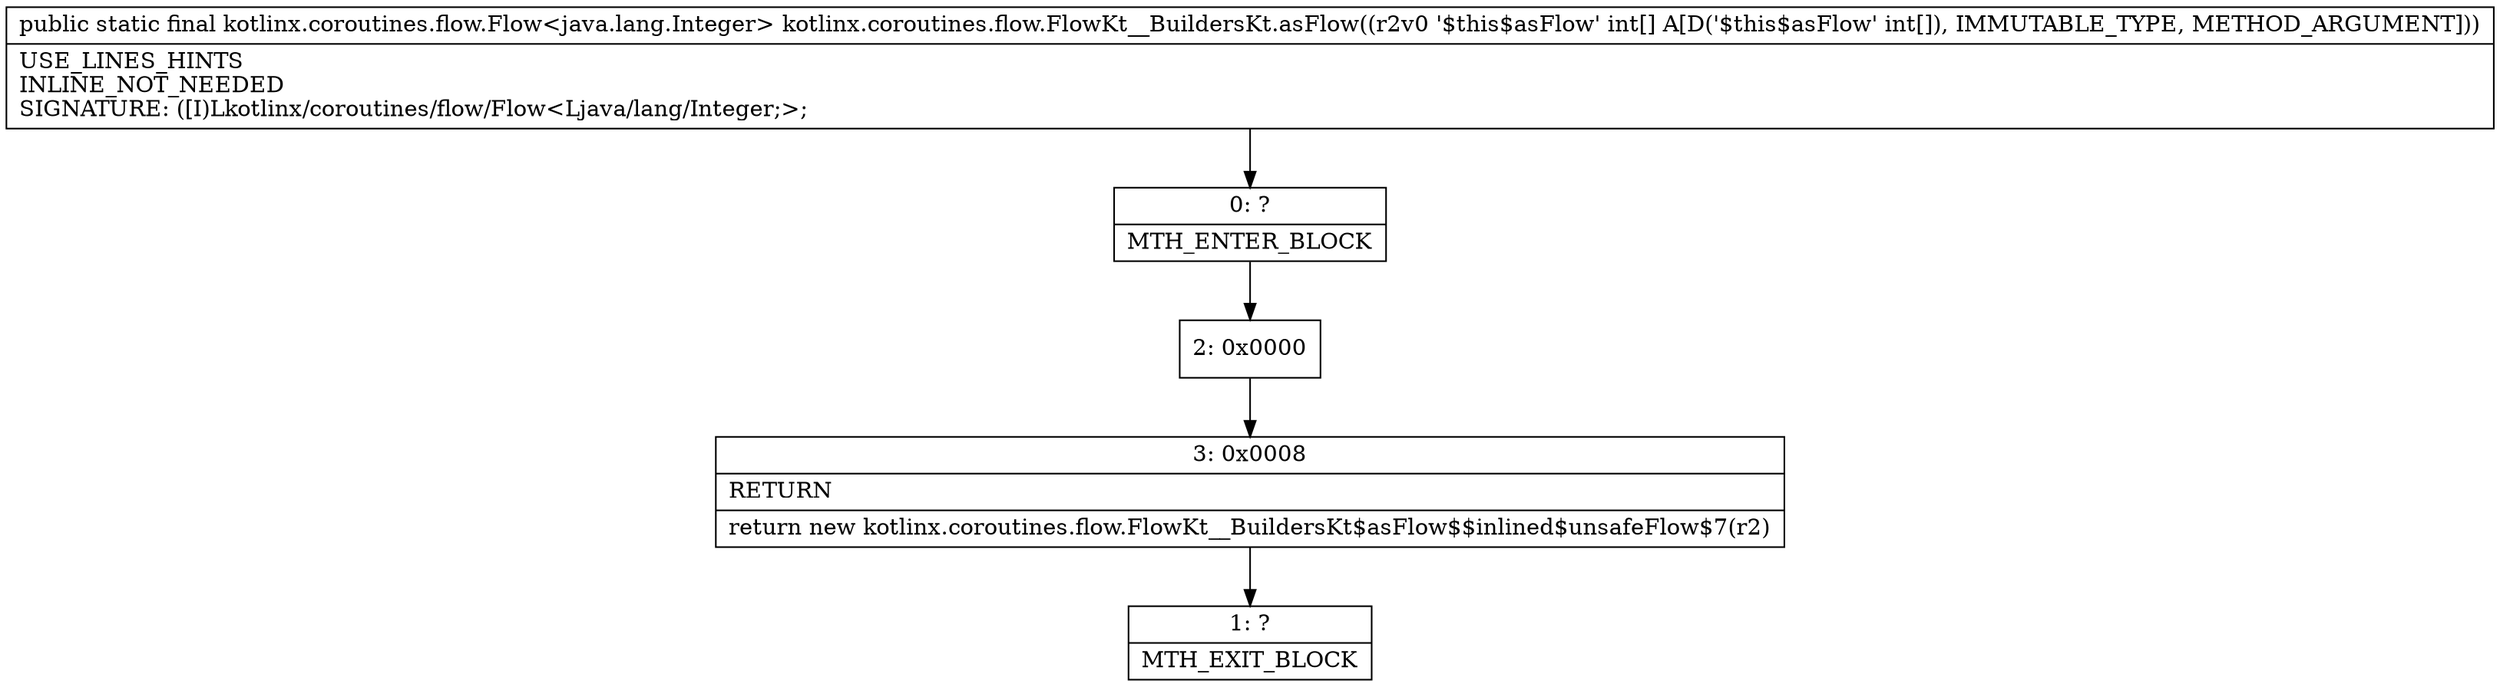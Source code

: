 digraph "CFG forkotlinx.coroutines.flow.FlowKt__BuildersKt.asFlow([I)Lkotlinx\/coroutines\/flow\/Flow;" {
Node_0 [shape=record,label="{0\:\ ?|MTH_ENTER_BLOCK\l}"];
Node_2 [shape=record,label="{2\:\ 0x0000}"];
Node_3 [shape=record,label="{3\:\ 0x0008|RETURN\l|return new kotlinx.coroutines.flow.FlowKt__BuildersKt$asFlow$$inlined$unsafeFlow$7(r2)\l}"];
Node_1 [shape=record,label="{1\:\ ?|MTH_EXIT_BLOCK\l}"];
MethodNode[shape=record,label="{public static final kotlinx.coroutines.flow.Flow\<java.lang.Integer\> kotlinx.coroutines.flow.FlowKt__BuildersKt.asFlow((r2v0 '$this$asFlow' int[] A[D('$this$asFlow' int[]), IMMUTABLE_TYPE, METHOD_ARGUMENT]))  | USE_LINES_HINTS\lINLINE_NOT_NEEDED\lSIGNATURE: ([I)Lkotlinx\/coroutines\/flow\/Flow\<Ljava\/lang\/Integer;\>;\l}"];
MethodNode -> Node_0;Node_0 -> Node_2;
Node_2 -> Node_3;
Node_3 -> Node_1;
}

